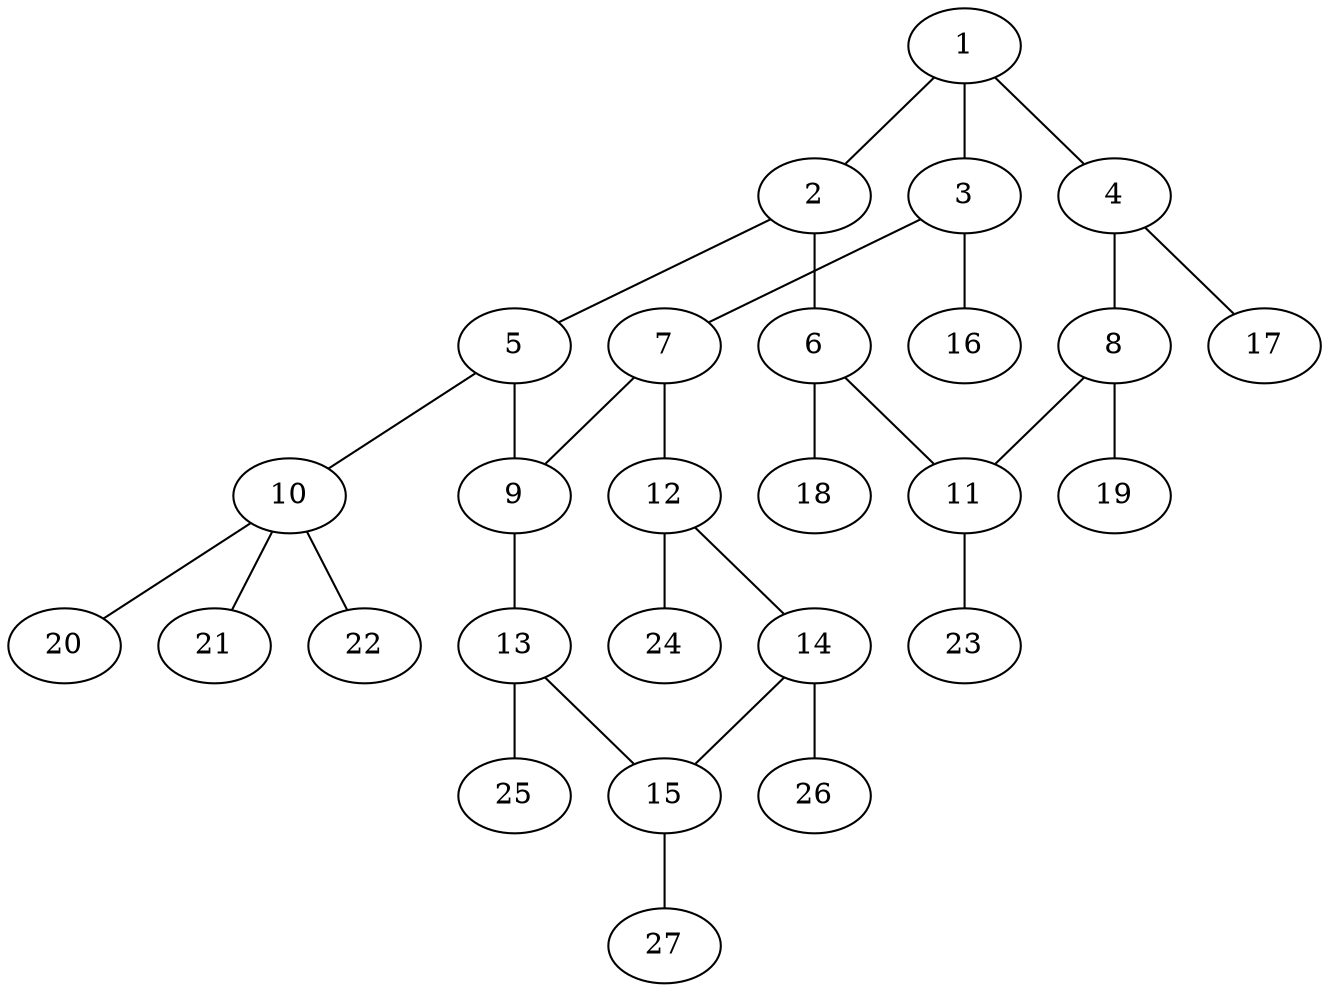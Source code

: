 graph molecule_744 {
	1	 [chem=C];
	2	 [chem=C];
	1 -- 2	 [valence=1];
	3	 [chem=C];
	1 -- 3	 [valence=2];
	4	 [chem=C];
	1 -- 4	 [valence=1];
	5	 [chem=C];
	2 -- 5	 [valence=2];
	6	 [chem=C];
	2 -- 6	 [valence=1];
	7	 [chem=C];
	3 -- 7	 [valence=1];
	16	 [chem=H];
	3 -- 16	 [valence=1];
	8	 [chem=C];
	4 -- 8	 [valence=2];
	17	 [chem=H];
	4 -- 17	 [valence=1];
	9	 [chem=C];
	5 -- 9	 [valence=1];
	10	 [chem=C];
	5 -- 10	 [valence=1];
	11	 [chem=C];
	6 -- 11	 [valence=2];
	18	 [chem=H];
	6 -- 18	 [valence=1];
	7 -- 9	 [valence=1];
	12	 [chem=C];
	7 -- 12	 [valence=2];
	8 -- 11	 [valence=1];
	19	 [chem=H];
	8 -- 19	 [valence=1];
	13	 [chem=C];
	9 -- 13	 [valence=2];
	20	 [chem=H];
	10 -- 20	 [valence=1];
	21	 [chem=H];
	10 -- 21	 [valence=1];
	22	 [chem=H];
	10 -- 22	 [valence=1];
	23	 [chem=H];
	11 -- 23	 [valence=1];
	14	 [chem=C];
	12 -- 14	 [valence=1];
	24	 [chem=H];
	12 -- 24	 [valence=1];
	15	 [chem=C];
	13 -- 15	 [valence=1];
	25	 [chem=H];
	13 -- 25	 [valence=1];
	14 -- 15	 [valence=2];
	26	 [chem=H];
	14 -- 26	 [valence=1];
	27	 [chem=H];
	15 -- 27	 [valence=1];
}
